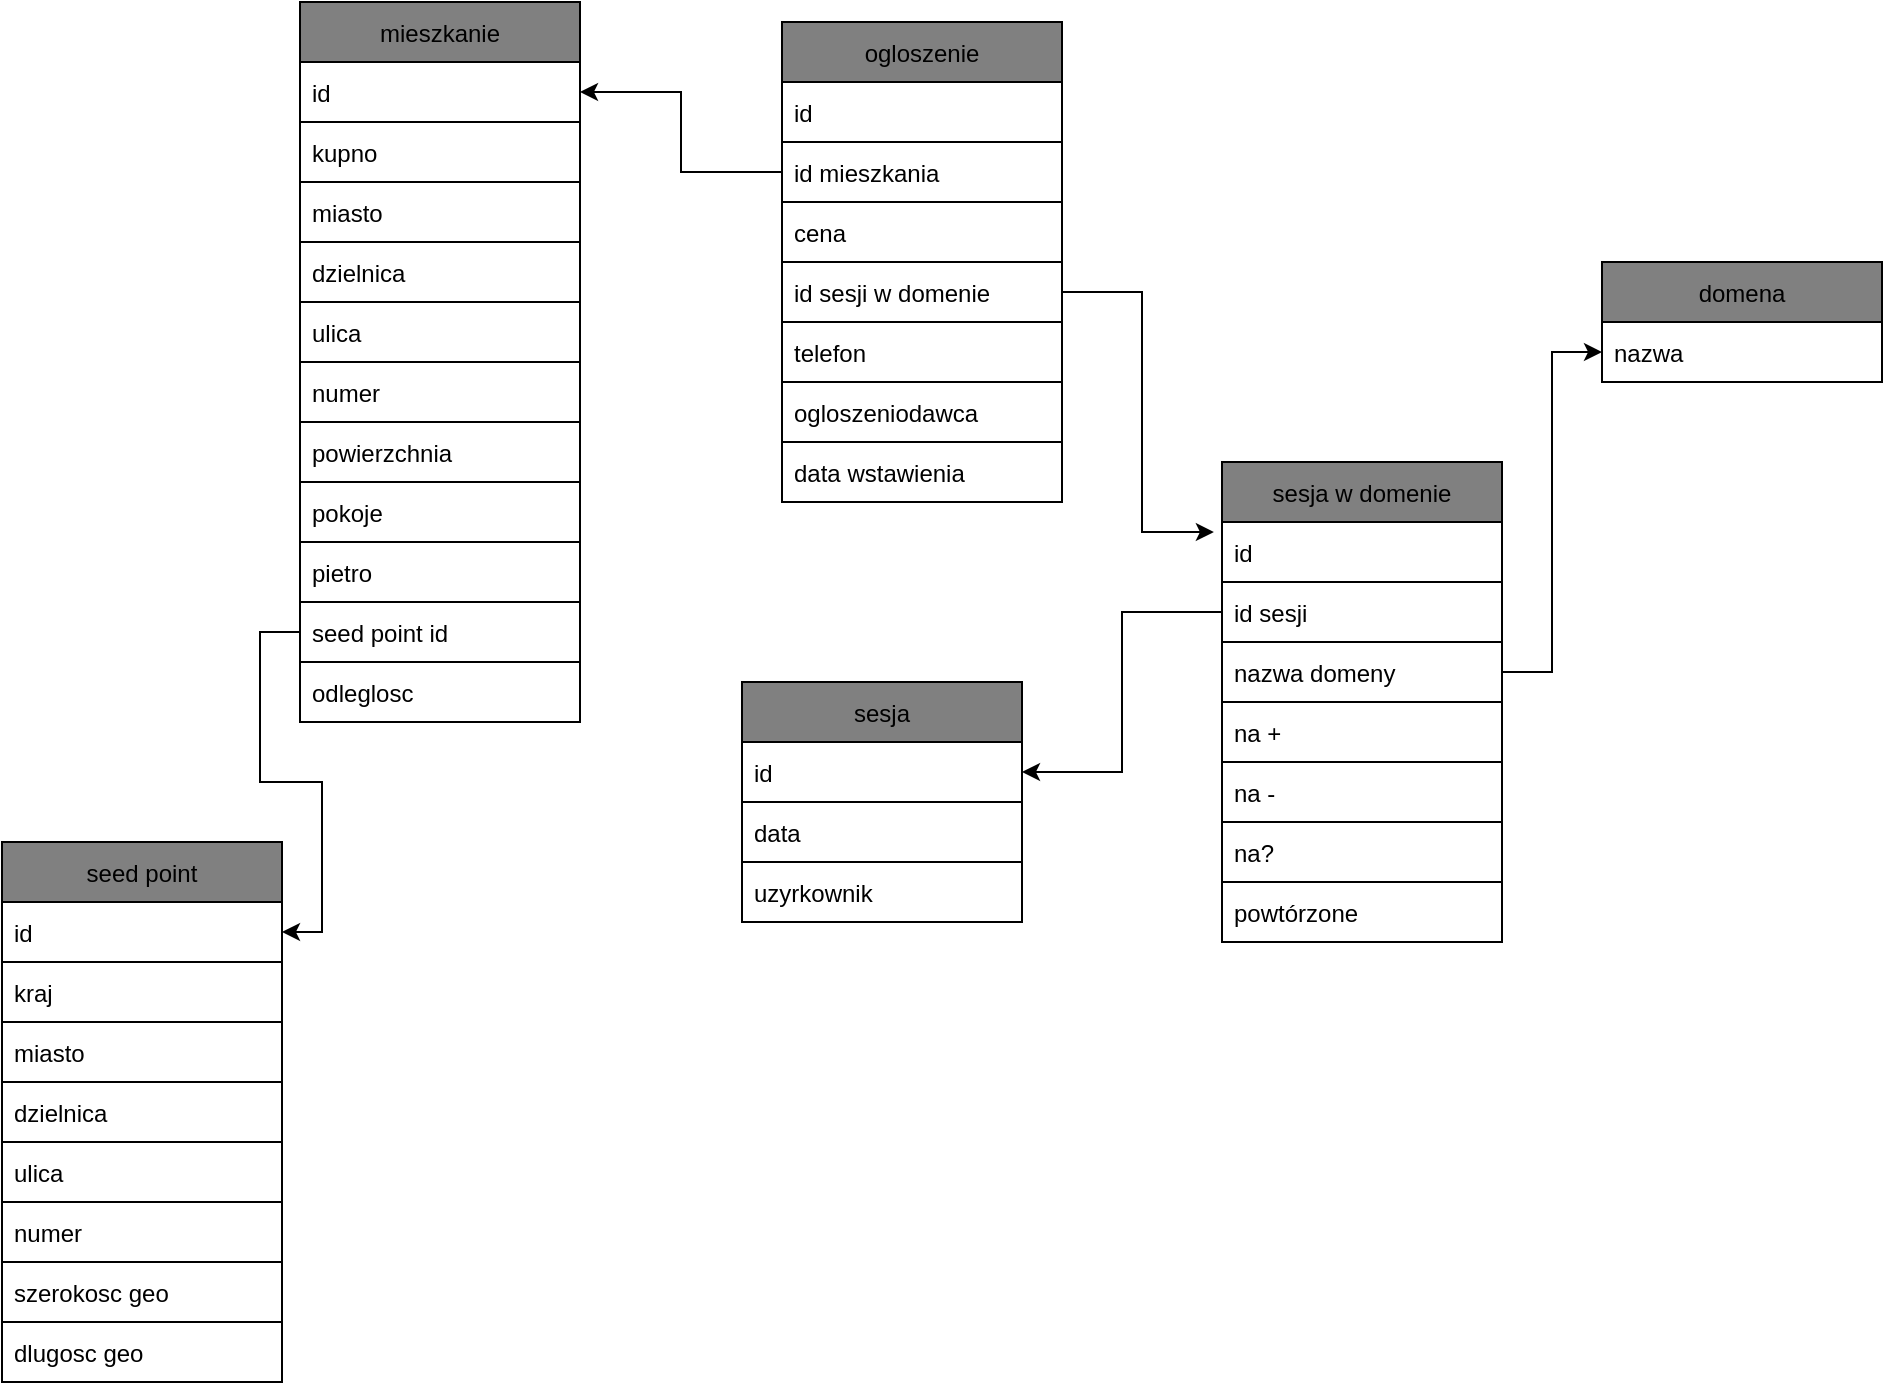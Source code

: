 <mxfile version="15.5.9" type="device"><diagram id="C5RBs43oDa-KdzZeNtuy" name="Page-1"><mxGraphModel dx="906" dy="544" grid="1" gridSize="10" guides="1" tooltips="1" connect="1" arrows="1" fold="1" page="1" pageScale="1" pageWidth="827" pageHeight="1169" math="0" shadow="0"><root><mxCell id="WIyWlLk6GJQsqaUBKTNV-0"/><mxCell id="WIyWlLk6GJQsqaUBKTNV-1" parent="WIyWlLk6GJQsqaUBKTNV-0"/><mxCell id="WzVWmbyZLbE2GFdF--h5-16" value="mieszkanie" style="swimlane;fontStyle=0;childLayout=stackLayout;horizontal=1;startSize=30;horizontalStack=0;resizeParent=1;resizeParentMax=0;resizeLast=0;collapsible=1;marginBottom=0;strokeColor=default;fillColor=#808080;" vertex="1" parent="WIyWlLk6GJQsqaUBKTNV-1"><mxGeometry x="209" y="10" width="140" height="360" as="geometry"><mxRectangle x="209" y="10" width="90" height="30" as="alternateBounds"/></mxGeometry></mxCell><mxCell id="WzVWmbyZLbE2GFdF--h5-17" value="id" style="text;strokeColor=default;fillColor=none;align=left;verticalAlign=middle;spacingLeft=4;spacingRight=4;overflow=hidden;points=[[0,0.5],[1,0.5]];portConstraint=eastwest;rotatable=0;" vertex="1" parent="WzVWmbyZLbE2GFdF--h5-16"><mxGeometry y="30" width="140" height="30" as="geometry"/></mxCell><mxCell id="WzVWmbyZLbE2GFdF--h5-18" value="kupno" style="text;strokeColor=none;fillColor=none;align=left;verticalAlign=middle;spacingLeft=4;spacingRight=4;overflow=hidden;points=[[0,0.5],[1,0.5]];portConstraint=eastwest;rotatable=0;" vertex="1" parent="WzVWmbyZLbE2GFdF--h5-16"><mxGeometry y="60" width="140" height="30" as="geometry"/></mxCell><mxCell id="WzVWmbyZLbE2GFdF--h5-21" value="miasto" style="text;strokeColor=default;fillColor=none;align=left;verticalAlign=middle;spacingLeft=4;spacingRight=4;overflow=hidden;points=[[0,0.5],[1,0.5]];portConstraint=eastwest;rotatable=0;" vertex="1" parent="WzVWmbyZLbE2GFdF--h5-16"><mxGeometry y="90" width="140" height="30" as="geometry"/></mxCell><mxCell id="WzVWmbyZLbE2GFdF--h5-19" value="dzielnica" style="text;strokeColor=default;fillColor=none;align=left;verticalAlign=middle;spacingLeft=4;spacingRight=4;overflow=hidden;points=[[0,0.5],[1,0.5]];portConstraint=eastwest;rotatable=0;" vertex="1" parent="WzVWmbyZLbE2GFdF--h5-16"><mxGeometry y="120" width="140" height="30" as="geometry"/></mxCell><mxCell id="WzVWmbyZLbE2GFdF--h5-30" value="ulica" style="text;strokeColor=none;fillColor=none;align=left;verticalAlign=middle;spacingLeft=4;spacingRight=4;overflow=hidden;points=[[0,0.5],[1,0.5]];portConstraint=eastwest;rotatable=0;" vertex="1" parent="WzVWmbyZLbE2GFdF--h5-16"><mxGeometry y="150" width="140" height="30" as="geometry"/></mxCell><mxCell id="WzVWmbyZLbE2GFdF--h5-28" value="numer" style="text;strokeColor=default;fillColor=none;align=left;verticalAlign=middle;spacingLeft=4;spacingRight=4;overflow=hidden;points=[[0,0.5],[1,0.5]];portConstraint=eastwest;rotatable=0;" vertex="1" parent="WzVWmbyZLbE2GFdF--h5-16"><mxGeometry y="180" width="140" height="30" as="geometry"/></mxCell><mxCell id="WzVWmbyZLbE2GFdF--h5-29" value="powierzchnia" style="text;strokeColor=default;fillColor=none;align=left;verticalAlign=middle;spacingLeft=4;spacingRight=4;overflow=hidden;points=[[0,0.5],[1,0.5]];portConstraint=eastwest;rotatable=0;" vertex="1" parent="WzVWmbyZLbE2GFdF--h5-16"><mxGeometry y="210" width="140" height="30" as="geometry"/></mxCell><mxCell id="WzVWmbyZLbE2GFdF--h5-31" value="pokoje" style="text;strokeColor=default;fillColor=none;align=left;verticalAlign=middle;spacingLeft=4;spacingRight=4;overflow=hidden;points=[[0,0.5],[1,0.5]];portConstraint=eastwest;rotatable=0;" vertex="1" parent="WzVWmbyZLbE2GFdF--h5-16"><mxGeometry y="240" width="140" height="30" as="geometry"/></mxCell><mxCell id="WzVWmbyZLbE2GFdF--h5-83" value="pietro" style="text;strokeColor=default;fillColor=none;align=left;verticalAlign=middle;spacingLeft=4;spacingRight=4;overflow=hidden;points=[[0,0.5],[1,0.5]];portConstraint=eastwest;rotatable=0;" vertex="1" parent="WzVWmbyZLbE2GFdF--h5-16"><mxGeometry y="270" width="140" height="30" as="geometry"/></mxCell><mxCell id="WzVWmbyZLbE2GFdF--h5-84" value="seed point id" style="text;strokeColor=default;fillColor=none;align=left;verticalAlign=middle;spacingLeft=4;spacingRight=4;overflow=hidden;points=[[0,0.5],[1,0.5]];portConstraint=eastwest;rotatable=0;" vertex="1" parent="WzVWmbyZLbE2GFdF--h5-16"><mxGeometry y="300" width="140" height="30" as="geometry"/></mxCell><mxCell id="WzVWmbyZLbE2GFdF--h5-35" value="odleglosc" style="text;strokeColor=default;fillColor=none;align=left;verticalAlign=middle;spacingLeft=4;spacingRight=4;overflow=hidden;points=[[0,0.5],[1,0.5]];portConstraint=eastwest;rotatable=0;" vertex="1" parent="WzVWmbyZLbE2GFdF--h5-16"><mxGeometry y="330" width="140" height="30" as="geometry"/></mxCell><mxCell id="WzVWmbyZLbE2GFdF--h5-36" value="ogloszenie" style="swimlane;fontStyle=0;childLayout=stackLayout;horizontal=1;startSize=30;horizontalStack=0;resizeParent=1;resizeParentMax=0;resizeLast=0;collapsible=1;marginBottom=0;strokeColor=default;fillColor=#808080;" vertex="1" parent="WIyWlLk6GJQsqaUBKTNV-1"><mxGeometry x="450" y="20" width="140" height="240" as="geometry"><mxRectangle x="209" y="10" width="90" height="30" as="alternateBounds"/></mxGeometry></mxCell><mxCell id="WzVWmbyZLbE2GFdF--h5-37" value="id" style="text;strokeColor=default;fillColor=none;align=left;verticalAlign=middle;spacingLeft=4;spacingRight=4;overflow=hidden;points=[[0,0.5],[1,0.5]];portConstraint=eastwest;rotatable=0;" vertex="1" parent="WzVWmbyZLbE2GFdF--h5-36"><mxGeometry y="30" width="140" height="30" as="geometry"/></mxCell><mxCell id="WzVWmbyZLbE2GFdF--h5-38" value="id mieszkania" style="text;strokeColor=none;fillColor=none;align=left;verticalAlign=middle;spacingLeft=4;spacingRight=4;overflow=hidden;points=[[0,0.5],[1,0.5]];portConstraint=eastwest;rotatable=0;" vertex="1" parent="WzVWmbyZLbE2GFdF--h5-36"><mxGeometry y="60" width="140" height="30" as="geometry"/></mxCell><mxCell id="WzVWmbyZLbE2GFdF--h5-39" value="cena" style="text;strokeColor=default;fillColor=none;align=left;verticalAlign=middle;spacingLeft=4;spacingRight=4;overflow=hidden;points=[[0,0.5],[1,0.5]];portConstraint=eastwest;rotatable=0;" vertex="1" parent="WzVWmbyZLbE2GFdF--h5-36"><mxGeometry y="90" width="140" height="30" as="geometry"/></mxCell><mxCell id="WzVWmbyZLbE2GFdF--h5-40" value="id sesji w domenie" style="text;strokeColor=default;fillColor=none;align=left;verticalAlign=middle;spacingLeft=4;spacingRight=4;overflow=hidden;points=[[0,0.5],[1,0.5]];portConstraint=eastwest;rotatable=0;" vertex="1" parent="WzVWmbyZLbE2GFdF--h5-36"><mxGeometry y="120" width="140" height="30" as="geometry"/></mxCell><mxCell id="WzVWmbyZLbE2GFdF--h5-41" value="telefon" style="text;strokeColor=none;fillColor=none;align=left;verticalAlign=middle;spacingLeft=4;spacingRight=4;overflow=hidden;points=[[0,0.5],[1,0.5]];portConstraint=eastwest;rotatable=0;" vertex="1" parent="WzVWmbyZLbE2GFdF--h5-36"><mxGeometry y="150" width="140" height="30" as="geometry"/></mxCell><mxCell id="WzVWmbyZLbE2GFdF--h5-42" value="ogloszeniodawca" style="text;strokeColor=default;fillColor=none;align=left;verticalAlign=middle;spacingLeft=4;spacingRight=4;overflow=hidden;points=[[0,0.5],[1,0.5]];portConstraint=eastwest;rotatable=0;" vertex="1" parent="WzVWmbyZLbE2GFdF--h5-36"><mxGeometry y="180" width="140" height="30" as="geometry"/></mxCell><mxCell id="WzVWmbyZLbE2GFdF--h5-43" value="data wstawienia" style="text;strokeColor=default;fillColor=none;align=left;verticalAlign=middle;spacingLeft=4;spacingRight=4;overflow=hidden;points=[[0,0.5],[1,0.5]];portConstraint=eastwest;rotatable=0;" vertex="1" parent="WzVWmbyZLbE2GFdF--h5-36"><mxGeometry y="210" width="140" height="30" as="geometry"/></mxCell><mxCell id="WzVWmbyZLbE2GFdF--h5-46" value="" style="edgeStyle=orthogonalEdgeStyle;rounded=0;orthogonalLoop=1;jettySize=auto;html=1;" edge="1" parent="WIyWlLk6GJQsqaUBKTNV-1" source="WzVWmbyZLbE2GFdF--h5-38" target="WzVWmbyZLbE2GFdF--h5-17"><mxGeometry relative="1" as="geometry"/></mxCell><mxCell id="WzVWmbyZLbE2GFdF--h5-47" value="domena" style="swimlane;fontStyle=0;childLayout=stackLayout;horizontal=1;startSize=30;horizontalStack=0;resizeParent=1;resizeParentMax=0;resizeLast=0;collapsible=1;marginBottom=0;strokeColor=default;fillColor=#808080;" vertex="1" parent="WIyWlLk6GJQsqaUBKTNV-1"><mxGeometry x="860" y="140" width="140" height="60" as="geometry"><mxRectangle x="209" y="10" width="90" height="30" as="alternateBounds"/></mxGeometry></mxCell><mxCell id="WzVWmbyZLbE2GFdF--h5-48" value="nazwa" style="text;strokeColor=default;fillColor=none;align=left;verticalAlign=middle;spacingLeft=4;spacingRight=4;overflow=hidden;points=[[0,0.5],[1,0.5]];portConstraint=eastwest;rotatable=0;" vertex="1" parent="WzVWmbyZLbE2GFdF--h5-47"><mxGeometry y="30" width="140" height="30" as="geometry"/></mxCell><mxCell id="WzVWmbyZLbE2GFdF--h5-57" value="sesja" style="swimlane;fontStyle=0;childLayout=stackLayout;horizontal=1;startSize=30;horizontalStack=0;resizeParent=1;resizeParentMax=0;resizeLast=0;collapsible=1;marginBottom=0;strokeColor=default;fillColor=#808080;" vertex="1" parent="WIyWlLk6GJQsqaUBKTNV-1"><mxGeometry x="430" y="350" width="140" height="120" as="geometry"><mxRectangle x="209" y="10" width="90" height="30" as="alternateBounds"/></mxGeometry></mxCell><mxCell id="WzVWmbyZLbE2GFdF--h5-58" value="id" style="text;strokeColor=default;fillColor=none;align=left;verticalAlign=middle;spacingLeft=4;spacingRight=4;overflow=hidden;points=[[0,0.5],[1,0.5]];portConstraint=eastwest;rotatable=0;" vertex="1" parent="WzVWmbyZLbE2GFdF--h5-57"><mxGeometry y="30" width="140" height="30" as="geometry"/></mxCell><mxCell id="WzVWmbyZLbE2GFdF--h5-59" value="data" style="text;strokeColor=none;fillColor=none;align=left;verticalAlign=middle;spacingLeft=4;spacingRight=4;overflow=hidden;points=[[0,0.5],[1,0.5]];portConstraint=eastwest;rotatable=0;" vertex="1" parent="WzVWmbyZLbE2GFdF--h5-57"><mxGeometry y="60" width="140" height="30" as="geometry"/></mxCell><mxCell id="WzVWmbyZLbE2GFdF--h5-60" value="uzyrkownik" style="text;strokeColor=default;fillColor=none;align=left;verticalAlign=middle;spacingLeft=4;spacingRight=4;overflow=hidden;points=[[0,0.5],[1,0.5]];portConstraint=eastwest;rotatable=0;" vertex="1" parent="WzVWmbyZLbE2GFdF--h5-57"><mxGeometry y="90" width="140" height="30" as="geometry"/></mxCell><mxCell id="WzVWmbyZLbE2GFdF--h5-64" value="sesja w domenie" style="swimlane;fontStyle=0;childLayout=stackLayout;horizontal=1;startSize=30;horizontalStack=0;resizeParent=1;resizeParentMax=0;resizeLast=0;collapsible=1;marginBottom=0;strokeColor=default;fillColor=#808080;" vertex="1" parent="WIyWlLk6GJQsqaUBKTNV-1"><mxGeometry x="670" y="240" width="140" height="240" as="geometry"><mxRectangle x="209" y="10" width="90" height="30" as="alternateBounds"/></mxGeometry></mxCell><mxCell id="WzVWmbyZLbE2GFdF--h5-65" value="id" style="text;strokeColor=default;fillColor=none;align=left;verticalAlign=middle;spacingLeft=4;spacingRight=4;overflow=hidden;points=[[0,0.5],[1,0.5]];portConstraint=eastwest;rotatable=0;" vertex="1" parent="WzVWmbyZLbE2GFdF--h5-64"><mxGeometry y="30" width="140" height="30" as="geometry"/></mxCell><mxCell id="WzVWmbyZLbE2GFdF--h5-73" value="id sesji" style="text;strokeColor=default;fillColor=none;align=left;verticalAlign=middle;spacingLeft=4;spacingRight=4;overflow=hidden;points=[[0,0.5],[1,0.5]];portConstraint=eastwest;rotatable=0;" vertex="1" parent="WzVWmbyZLbE2GFdF--h5-64"><mxGeometry y="60" width="140" height="30" as="geometry"/></mxCell><mxCell id="WzVWmbyZLbE2GFdF--h5-71" value="nazwa domeny" style="text;strokeColor=default;fillColor=none;align=left;verticalAlign=middle;spacingLeft=4;spacingRight=4;overflow=hidden;points=[[0,0.5],[1,0.5]];portConstraint=eastwest;rotatable=0;" vertex="1" parent="WzVWmbyZLbE2GFdF--h5-64"><mxGeometry y="90" width="140" height="30" as="geometry"/></mxCell><mxCell id="WzVWmbyZLbE2GFdF--h5-66" value="na +" style="text;strokeColor=default;fillColor=none;align=left;verticalAlign=middle;spacingLeft=4;spacingRight=4;overflow=hidden;points=[[0,0.5],[1,0.5]];portConstraint=eastwest;rotatable=0;" vertex="1" parent="WzVWmbyZLbE2GFdF--h5-64"><mxGeometry y="120" width="140" height="30" as="geometry"/></mxCell><mxCell id="WzVWmbyZLbE2GFdF--h5-67" value="na -" style="text;strokeColor=default;fillColor=none;align=left;verticalAlign=middle;spacingLeft=4;spacingRight=4;overflow=hidden;points=[[0,0.5],[1,0.5]];portConstraint=eastwest;rotatable=0;" vertex="1" parent="WzVWmbyZLbE2GFdF--h5-64"><mxGeometry y="150" width="140" height="30" as="geometry"/></mxCell><mxCell id="WzVWmbyZLbE2GFdF--h5-69" value="na?" style="text;strokeColor=default;fillColor=none;align=left;verticalAlign=middle;spacingLeft=4;spacingRight=4;overflow=hidden;points=[[0,0.5],[1,0.5]];portConstraint=eastwest;rotatable=0;" vertex="1" parent="WzVWmbyZLbE2GFdF--h5-64"><mxGeometry y="180" width="140" height="30" as="geometry"/></mxCell><mxCell id="WzVWmbyZLbE2GFdF--h5-70" value="powtórzone" style="text;strokeColor=default;fillColor=none;align=left;verticalAlign=middle;spacingLeft=4;spacingRight=4;overflow=hidden;points=[[0,0.5],[1,0.5]];portConstraint=eastwest;rotatable=0;" vertex="1" parent="WzVWmbyZLbE2GFdF--h5-64"><mxGeometry y="210" width="140" height="30" as="geometry"/></mxCell><mxCell id="WzVWmbyZLbE2GFdF--h5-74" value="" style="edgeStyle=orthogonalEdgeStyle;rounded=0;orthogonalLoop=1;jettySize=auto;html=1;entryX=-0.029;entryY=0.167;entryDx=0;entryDy=0;entryPerimeter=0;" edge="1" parent="WIyWlLk6GJQsqaUBKTNV-1" source="WzVWmbyZLbE2GFdF--h5-40" target="WzVWmbyZLbE2GFdF--h5-65"><mxGeometry relative="1" as="geometry"/></mxCell><mxCell id="WzVWmbyZLbE2GFdF--h5-78" style="edgeStyle=orthogonalEdgeStyle;rounded=0;orthogonalLoop=1;jettySize=auto;html=1;" edge="1" parent="WIyWlLk6GJQsqaUBKTNV-1" source="WzVWmbyZLbE2GFdF--h5-71" target="WzVWmbyZLbE2GFdF--h5-48"><mxGeometry relative="1" as="geometry"><mxPoint x="850" y="260" as="targetPoint"/></mxGeometry></mxCell><mxCell id="WzVWmbyZLbE2GFdF--h5-79" style="edgeStyle=orthogonalEdgeStyle;rounded=0;orthogonalLoop=1;jettySize=auto;html=1;" edge="1" parent="WIyWlLk6GJQsqaUBKTNV-1" source="WzVWmbyZLbE2GFdF--h5-73" target="WzVWmbyZLbE2GFdF--h5-58"><mxGeometry relative="1" as="geometry"/></mxCell><mxCell id="WzVWmbyZLbE2GFdF--h5-87" value="seed point" style="swimlane;fontStyle=0;childLayout=stackLayout;horizontal=1;startSize=30;horizontalStack=0;resizeParent=1;resizeParentMax=0;resizeLast=0;collapsible=1;marginBottom=0;strokeColor=default;fillColor=#808080;" vertex="1" parent="WIyWlLk6GJQsqaUBKTNV-1"><mxGeometry x="60" y="430" width="140" height="270" as="geometry"><mxRectangle x="209" y="10" width="90" height="30" as="alternateBounds"/></mxGeometry></mxCell><mxCell id="WzVWmbyZLbE2GFdF--h5-88" value="id" style="text;strokeColor=default;fillColor=none;align=left;verticalAlign=middle;spacingLeft=4;spacingRight=4;overflow=hidden;points=[[0,0.5],[1,0.5]];portConstraint=eastwest;rotatable=0;" vertex="1" parent="WzVWmbyZLbE2GFdF--h5-87"><mxGeometry y="30" width="140" height="30" as="geometry"/></mxCell><mxCell id="WzVWmbyZLbE2GFdF--h5-89" value="kraj" style="text;strokeColor=none;fillColor=none;align=left;verticalAlign=middle;spacingLeft=4;spacingRight=4;overflow=hidden;points=[[0,0.5],[1,0.5]];portConstraint=eastwest;rotatable=0;" vertex="1" parent="WzVWmbyZLbE2GFdF--h5-87"><mxGeometry y="60" width="140" height="30" as="geometry"/></mxCell><mxCell id="WzVWmbyZLbE2GFdF--h5-91" value="miasto" style="text;strokeColor=default;fillColor=none;align=left;verticalAlign=middle;spacingLeft=4;spacingRight=4;overflow=hidden;points=[[0,0.5],[1,0.5]];portConstraint=eastwest;rotatable=0;" vertex="1" parent="WzVWmbyZLbE2GFdF--h5-87"><mxGeometry y="90" width="140" height="30" as="geometry"/></mxCell><mxCell id="WzVWmbyZLbE2GFdF--h5-93" value="dzielnica" style="text;strokeColor=default;fillColor=none;align=left;verticalAlign=middle;spacingLeft=4;spacingRight=4;overflow=hidden;points=[[0,0.5],[1,0.5]];portConstraint=eastwest;rotatable=0;" vertex="1" parent="WzVWmbyZLbE2GFdF--h5-87"><mxGeometry y="120" width="140" height="30" as="geometry"/></mxCell><mxCell id="WzVWmbyZLbE2GFdF--h5-94" value="ulica" style="text;strokeColor=default;fillColor=none;align=left;verticalAlign=middle;spacingLeft=4;spacingRight=4;overflow=hidden;points=[[0,0.5],[1,0.5]];portConstraint=eastwest;rotatable=0;" vertex="1" parent="WzVWmbyZLbE2GFdF--h5-87"><mxGeometry y="150" width="140" height="30" as="geometry"/></mxCell><mxCell id="WzVWmbyZLbE2GFdF--h5-95" value="numer" style="text;strokeColor=default;fillColor=none;align=left;verticalAlign=middle;spacingLeft=4;spacingRight=4;overflow=hidden;points=[[0,0.5],[1,0.5]];portConstraint=eastwest;rotatable=0;" vertex="1" parent="WzVWmbyZLbE2GFdF--h5-87"><mxGeometry y="180" width="140" height="30" as="geometry"/></mxCell><mxCell id="WzVWmbyZLbE2GFdF--h5-96" value="szerokosc geo" style="text;strokeColor=default;fillColor=none;align=left;verticalAlign=middle;spacingLeft=4;spacingRight=4;overflow=hidden;points=[[0,0.5],[1,0.5]];portConstraint=eastwest;rotatable=0;" vertex="1" parent="WzVWmbyZLbE2GFdF--h5-87"><mxGeometry y="210" width="140" height="30" as="geometry"/></mxCell><mxCell id="WzVWmbyZLbE2GFdF--h5-90" value="dlugosc geo" style="text;strokeColor=default;fillColor=none;align=left;verticalAlign=middle;spacingLeft=4;spacingRight=4;overflow=hidden;points=[[0,0.5],[1,0.5]];portConstraint=eastwest;rotatable=0;" vertex="1" parent="WzVWmbyZLbE2GFdF--h5-87"><mxGeometry y="240" width="140" height="30" as="geometry"/></mxCell><mxCell id="WzVWmbyZLbE2GFdF--h5-97" style="edgeStyle=orthogonalEdgeStyle;rounded=0;orthogonalLoop=1;jettySize=auto;html=1;entryX=1;entryY=0.5;entryDx=0;entryDy=0;" edge="1" parent="WIyWlLk6GJQsqaUBKTNV-1" source="WzVWmbyZLbE2GFdF--h5-84" target="WzVWmbyZLbE2GFdF--h5-88"><mxGeometry relative="1" as="geometry"/></mxCell></root></mxGraphModel></diagram></mxfile>